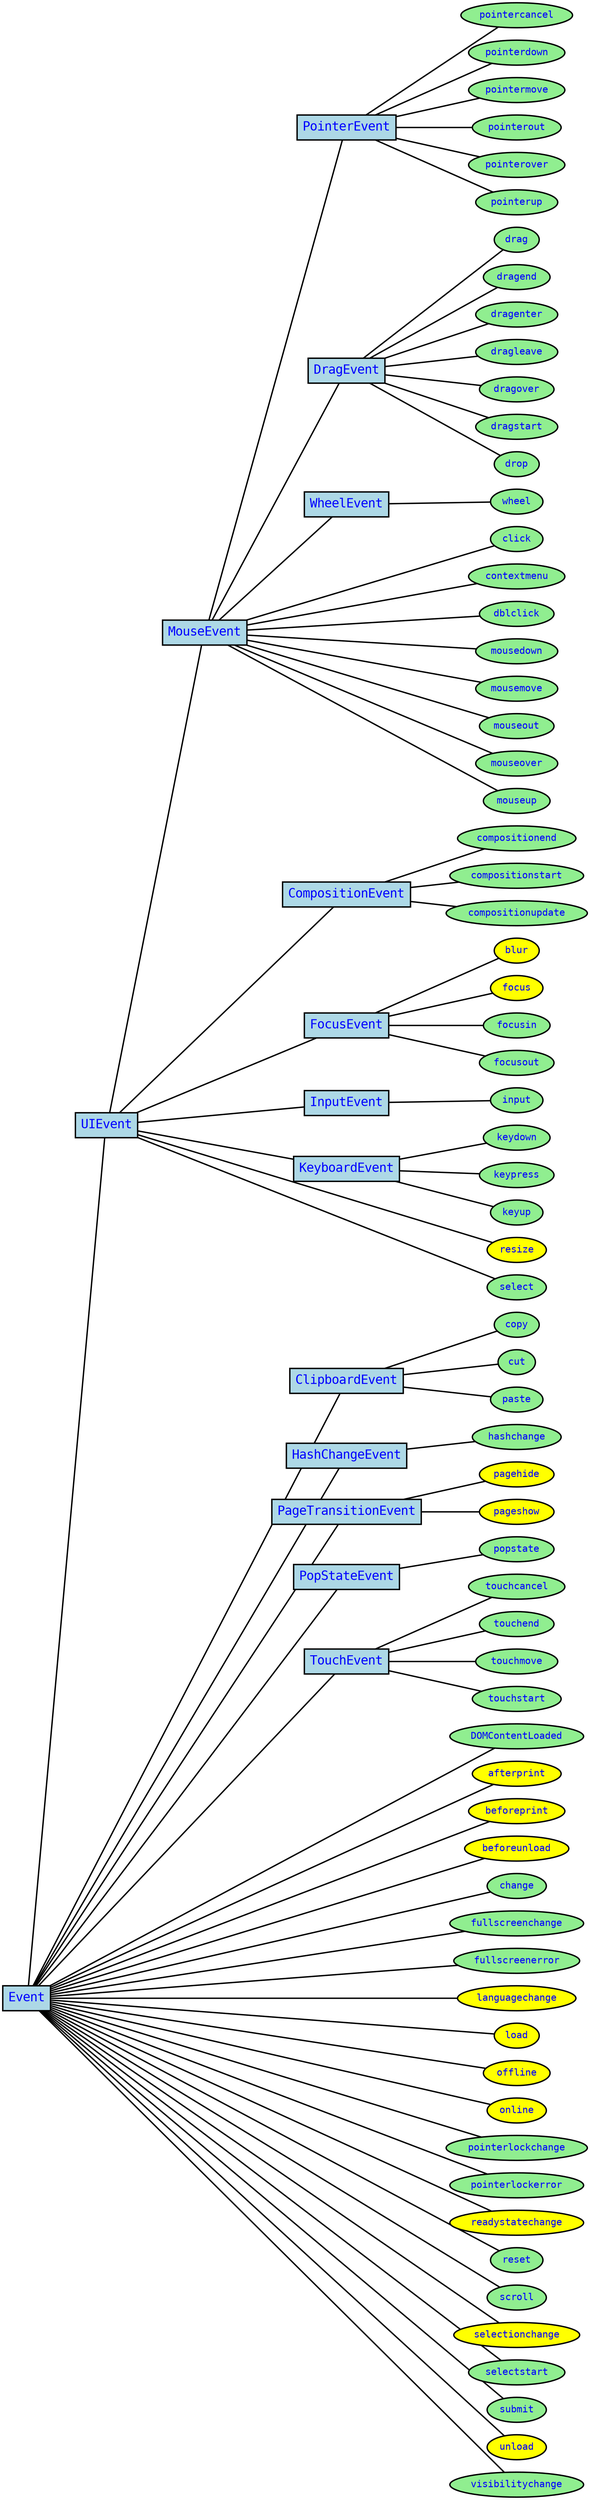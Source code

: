 digraph {
  rankdir="LR";
  splines=false;
  node [shape=box, fontname="Courier", fontsize="14pt", overlap=false, penwidth=2];
  edge [arrowhead=none, overlap=false, concentrate=true, penwidth=2];
  outputorder="edgesfirst";

  {
    node [fillcolor="lightblue", fontcolor="blue", style="filled", fontsize="18pt"];
    MouseEvent [href="https://developer.mozilla.org/en-US/docs/Web/API/MouseEvent"];
    PointerEvent [href="https://developer.mozilla.org/en-US/docs/Web/API/PointerEvent"];
    DragEvent [href="https://developer.mozilla.org/en-US/docs/Web/API/DragEvent"];
    WheelEvent [href="https://developer.mozilla.org/en-US/docs/Web/API/WheelEvent"];
    UIEvent [href="https://developer.mozilla.org/en-US/docs/Web/API/UIEvent"];
    ClipboardEvent [href="https://developer.mozilla.org/en-US/docs/Web/API/ClipboardEvent"];
    CompositionEvent [href="https://developer.mozilla.org/en-US/docs/Web/API/CompositionEvent"];
    Event [href="https://developer.mozilla.org/en-US/docs/Web/API/Event"];
    FocusEvent [href="https://developer.mozilla.org/en-US/docs/Web/API/FocusEvent"];
    HashChangeEvent [href="https://developer.mozilla.org/en-US/docs/Web/API/HashChangeEvent"];
    InputEvent [href="https://developer.mozilla.org/en-US/docs/Web/API/InputEvent"];
    KeyboardEvent [href="https://developer.mozilla.org/en-US/docs/Web/API/KeyboardEvent"];
    PageTransitionEvent [href="https://developer.mozilla.org/en-US/docs/Web/API/PageTransitionEvent"];
    PopStateEvent [href="https://developer.mozilla.org/en-US/docs/Web/API/PopStateEvent"];
    TouchEvent [href="https://developer.mozilla.org/en-US/docs/Web/API/TouchEvent"];
  }

  {
    rank=same
    InputEvent
    KeyboardEvent
    FocusEvent
    CompositionEvent
    PointerEvent
    DragEvent
    TouchEvent
    PopStateEvent
    PageTransitionEvent
    HashChangeEvent
    ClipboardEvent
  }

  {
    rank=same
    node [shape=ellipse, fontcolor="blue", style="filled"];
    DOMContentLoaded [fillcolor="lightgreen", href="https://developer.mozilla.org/en-US/docs/Web/Events/DOMContentLoaded"];
    afterprint [fillcolor="yellow", href="https://developer.mozilla.org/en-US/docs/Web/Events/afterprint"];
    beforeprint [fillcolor="yellow", href="https://developer.mozilla.org/en-US/docs/Web/Events/beforeprint"];
    beforeunload [fillcolor="yellow", href="https://developer.mozilla.org/en-US/docs/Web/Events/beforeunload"];
    blur [fillcolor="yellow", href="https://developer.mozilla.org/en-US/docs/Web/Events/blur"];
    change [fillcolor="lightgreen", href="https://developer.mozilla.org/en-US/docs/Web/Events/change"];
    click [fillcolor="lightgreen", href="https://developer.mozilla.org/en-US/docs/Web/Events/click"];
    compositionend [fillcolor="lightgreen", href="https://developer.mozilla.org/en-US/docs/Web/Events/compositionend"];
    compositionstart [fillcolor="lightgreen", href="https://developer.mozilla.org/en-US/docs/Web/Events/compositionstart"];
    compositionupdate [fillcolor="lightgreen", href="https://developer.mozilla.org/en-US/docs/Web/Events/compositionupdate"];
    contextmenu [fillcolor="lightgreen", href="https://developer.mozilla.org/en-US/docs/Web/Events/contextmenu"];
    copy [fillcolor="lightgreen", href="https://developer.mozilla.org/en-US/docs/Web/Events/copy"];
    cut [fillcolor="lightgreen", href="https://developer.mozilla.org/en-US/docs/Web/Events/cut"];
    dblclick [fillcolor="lightgreen", href="https://developer.mozilla.org/en-US/docs/Web/Events/dblclick"];
    drag [fillcolor="lightgreen", href="https://developer.mozilla.org/en-US/docs/Web/Events/drag"];
    dragend [fillcolor="lightgreen", href="https://developer.mozilla.org/en-US/docs/Web/Events/dragend"];
    dragenter [fillcolor="lightgreen", href="https://developer.mozilla.org/en-US/docs/Web/Events/dragenter"];
    dragleave [fillcolor="lightgreen", href="https://developer.mozilla.org/en-US/docs/Web/Events/dragleave"];
    dragover [fillcolor="lightgreen", href="https://developer.mozilla.org/en-US/docs/Web/Events/dragover"];
    dragstart [fillcolor="lightgreen", href="https://developer.mozilla.org/en-US/docs/Web/Events/dragstart"];
    drop [fillcolor="lightgreen", href="https://developer.mozilla.org/en-US/docs/Web/Events/drop"];
    focus [fillcolor="yellow", href="https://developer.mozilla.org/en-US/docs/Web/Events/focus"];
    focusin [fillcolor="lightgreen", href="https://developer.mozilla.org/en-US/docs/Web/Events/focusin"];
    focusout [fillcolor="lightgreen", href="https://developer.mozilla.org/en-US/docs/Web/Events/focusout"];
    fullscreenchange [fillcolor="lightgreen", href="https://developer.mozilla.org/en-US/docs/Web/Events/fullscreenchange"];
    fullscreenerror [fillcolor="lightgreen", href="https://developer.mozilla.org/en-US/docs/Web/Events/fullscreenerror"];
    hashchange [fillcolor="lightgreen", href="https://developer.mozilla.org/en-US/docs/Web/Events/hashchange"];
    input [fillcolor="lightgreen", href="https://developer.mozilla.org/en-US/docs/Web/Events/input"];
    keydown [fillcolor="lightgreen", href="https://developer.mozilla.org/en-US/docs/Web/Events/keydown"];
    keypress [fillcolor="lightgreen", href="https://developer.mozilla.org/en-US/docs/Web/Events/keypress"];
    keyup [fillcolor="lightgreen", href="https://developer.mozilla.org/en-US/docs/Web/Events/keyup"];
    languagechange [fillcolor="yellow", href="https://developer.mozilla.org/en-US/docs/Web/Events/languagechange"];
    load [fillcolor="yellow", href="https://developer.mozilla.org/en-US/docs/Web/Events/load"];
    mousedown [fillcolor="lightgreen", href="https://developer.mozilla.org/en-US/docs/Web/Events/mousedown"];
    mousemove [fillcolor="lightgreen", href="https://developer.mozilla.org/en-US/docs/Web/Events/mousemove"];
    mouseout [fillcolor="lightgreen", href="https://developer.mozilla.org/en-US/docs/Web/Events/mouseout"];
    mouseover [fillcolor="lightgreen", href="https://developer.mozilla.org/en-US/docs/Web/Events/mouseover"];
    mouseup [fillcolor="lightgreen", href="https://developer.mozilla.org/en-US/docs/Web/Events/mouseup"];
    offline [fillcolor="yellow", href="https://developer.mozilla.org/en-US/docs/Web/Events/offline"];
    online [fillcolor="yellow", href="https://developer.mozilla.org/en-US/docs/Web/Events/online"];
    pagehide [fillcolor="yellow", href="https://developer.mozilla.org/en-US/docs/Web/Events/pagehide"];
    pageshow [fillcolor="yellow", href="https://developer.mozilla.org/en-US/docs/Web/Events/pageshow"];
    paste [fillcolor="lightgreen", href="https://developer.mozilla.org/en-US/docs/Web/Events/paste"];
    pointercancel [fillcolor="lightgreen", href="https://developer.mozilla.org/en-US/docs/Web/Events/pointercancel"];
    pointerdown [fillcolor="lightgreen", href="https://developer.mozilla.org/en-US/docs/Web/Events/pointerdown"];
    pointerlockchange [fillcolor="lightgreen", href="https://developer.mozilla.org/en-US/docs/Web/Events/pointerlockchange"];
    pointerlockerror [fillcolor="lightgreen", href="https://developer.mozilla.org/en-US/docs/Web/Events/pointerlockerror"];
    pointermove [fillcolor="lightgreen", href="https://developer.mozilla.org/en-US/docs/Web/Events/pointermove"];
    pointerout [fillcolor="lightgreen", href="https://developer.mozilla.org/en-US/docs/Web/Events/pointerout"];
    pointerover [fillcolor="lightgreen", href="https://developer.mozilla.org/en-US/docs/Web/Events/pointerover"];
    pointerup [fillcolor="lightgreen", href="https://developer.mozilla.org/en-US/docs/Web/Events/pointerup"];
    popstate [fillcolor="lightgreen", href="https://developer.mozilla.org/en-US/docs/Web/Events/popstate"];
    readystatechange [fillcolor="yellow", href="https://developer.mozilla.org/en-US/docs/Web/Events/readystatechange"];
    reset [fillcolor="lightgreen", href="https://developer.mozilla.org/en-US/docs/Web/Events/reset"];
    resize [fillcolor="yellow", href="https://developer.mozilla.org/en-US/docs/Web/Events/resize"];
    scroll [fillcolor="lightgreen", href="https://developer.mozilla.org/en-US/docs/Web/Events/scroll"];
    select [fillcolor="lightgreen", href="https://developer.mozilla.org/en-US/docs/Web/Events/select"];
    selectionchange [fillcolor="yellow", href="https://developer.mozilla.org/en-US/docs/Web/Events/selectionchange"];
    selectstart [fillcolor="lightgreen", href="https://developer.mozilla.org/en-US/docs/Web/Events/selectstart"];
    submit [fillcolor="lightgreen", href="https://developer.mozilla.org/en-US/docs/Web/Events/submit"];
    touchcancel [fillcolor="lightgreen", href="https://developer.mozilla.org/en-US/docs/Web/Events/touchcancel"];
    touchend [fillcolor="lightgreen", href="https://developer.mozilla.org/en-US/docs/Web/Events/touchend"];
    touchmove [fillcolor="lightgreen", href="https://developer.mozilla.org/en-US/docs/Web/Events/touchmove"];
    touchstart [fillcolor="lightgreen", href="https://developer.mozilla.org/en-US/docs/Web/Events/touchstart"];
    unload [fillcolor="yellow", href="https://developer.mozilla.org/en-US/docs/Web/Events/unload"];
    visibilitychange [fillcolor="lightgreen", href="https://developer.mozilla.org/en-US/docs/Web/Events/visibilitychange"];
    wheel [fillcolor="lightgreen", href="https://developer.mozilla.org/en-US/docs/Web/Events/wheel"];
  }

  MouseEvent -> DragEvent;
  MouseEvent -> PointerEvent;
  MouseEvent -> WheelEvent;
  UIEvent -> CompositionEvent;
  UIEvent -> FocusEvent;
  UIEvent -> InputEvent;
  UIEvent -> KeyboardEvent;
  UIEvent -> MouseEvent;
  Event -> UIEvent;
  Event -> ClipboardEvent;
  Event -> HashChangeEvent;
  Event -> PageTransitionEvent;
  Event -> PopStateEvent;
  Event -> TouchEvent;
  Event -> DOMContentLoaded;
  ClipboardEvent -> copy
  ClipboardEvent -> cut
  ClipboardEvent -> paste
  CompositionEvent -> compositionend
  CompositionEvent -> compositionstart
  CompositionEvent -> compositionupdate
  DragEvent -> drag
  DragEvent -> dragend
  DragEvent -> dragenter
  DragEvent -> dragleave
  DragEvent -> dragover
  DragEvent -> dragstart
  DragEvent -> drop
  Event -> afterprint
  Event -> beforeprint
  Event -> beforeunload
  Event -> change
  Event -> fullscreenchange
  Event -> fullscreenerror
  Event -> languagechange
  Event -> load
  Event -> offline
  Event -> online
  Event -> pointerlockchange
  Event -> pointerlockerror
  Event -> readystatechange
  Event -> reset
  Event -> scroll
  Event -> selectionchange
  Event -> selectstart
  Event -> submit
  Event -> unload
  Event -> visibilitychange
  FocusEvent -> blur
  FocusEvent -> focus
  FocusEvent -> focusin
  FocusEvent -> focusout
  HashChangeEvent -> hashchange
  InputEvent -> input
  KeyboardEvent -> keydown
  KeyboardEvent -> keypress
  KeyboardEvent -> keyup
  MouseEvent -> click
  MouseEvent -> contextmenu
  MouseEvent -> dblclick
  MouseEvent -> mousedown
  MouseEvent -> mousemove
  MouseEvent -> mouseout
  MouseEvent -> mouseover
  MouseEvent -> mouseup
  PageTransitionEvent -> pagehide
  PageTransitionEvent -> pageshow
  PointerEvent -> pointercancel
  PointerEvent -> pointerdown
  PointerEvent -> pointermove
  PointerEvent -> pointerout
  PointerEvent -> pointerover
  PointerEvent -> pointerup
  PopStateEvent -> popstate
  TouchEvent -> touchcancel
  TouchEvent -> touchend
  TouchEvent -> touchmove
  TouchEvent -> touchstart
  UIEvent -> resize
  UIEvent -> select
  WheelEvent -> wheel

}
